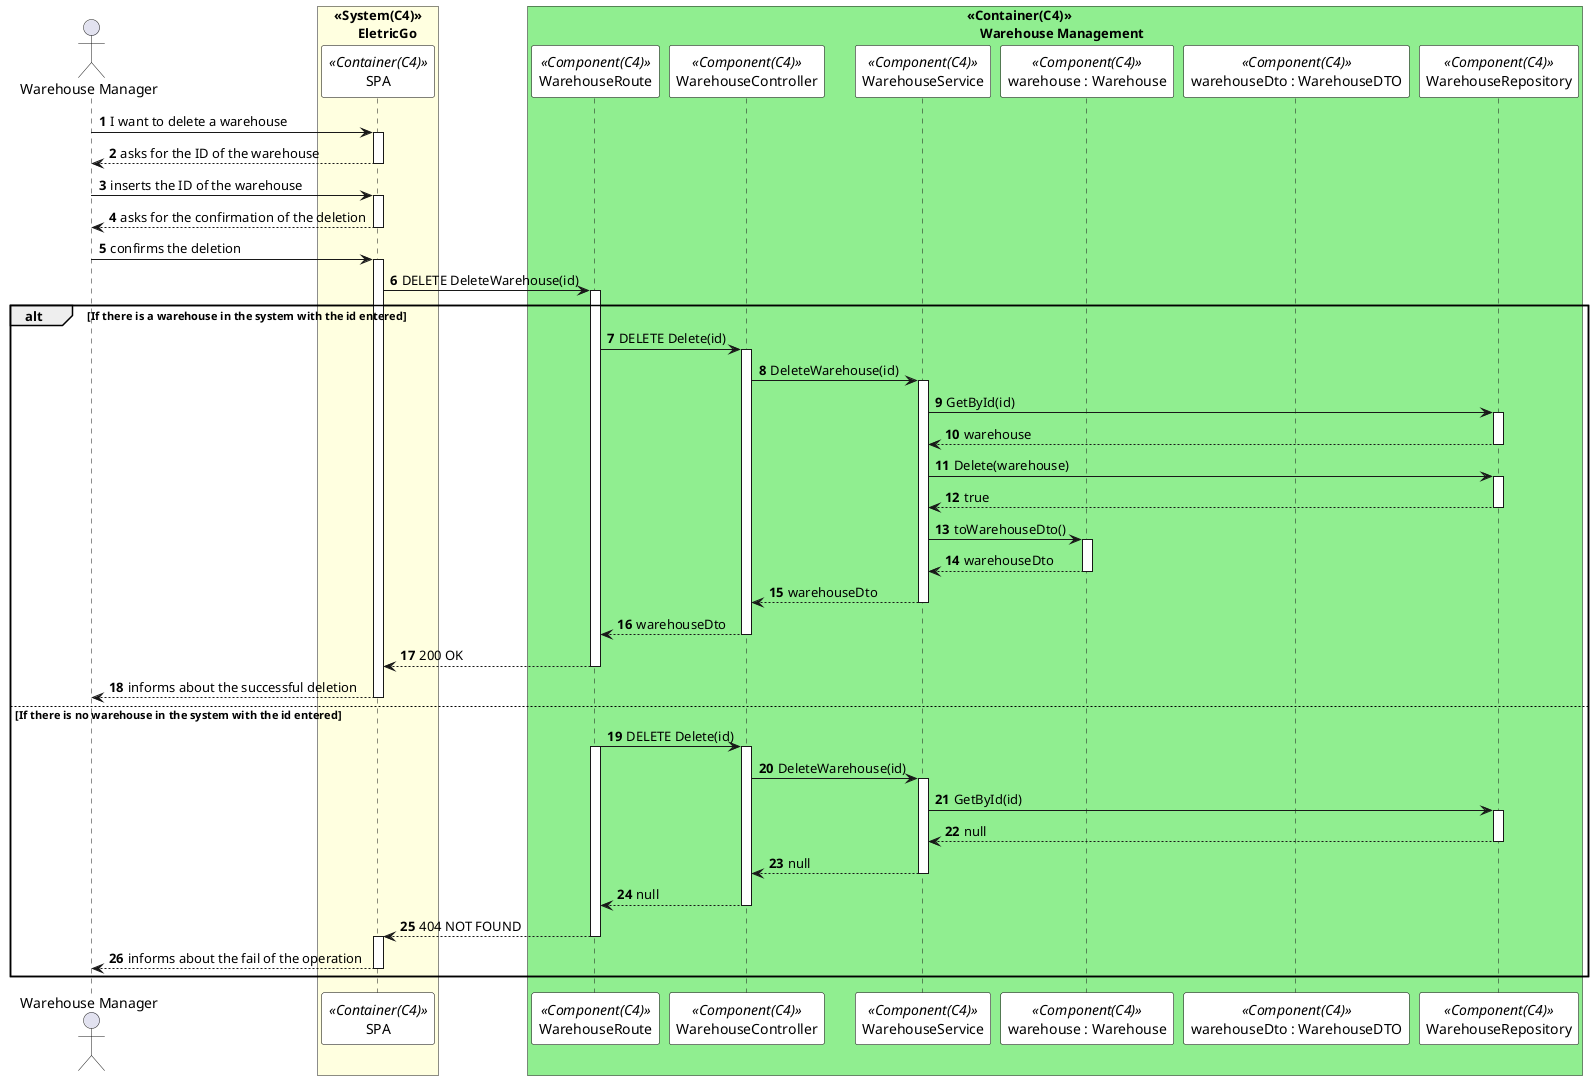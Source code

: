 @startuml
autonumber

skinparam sequence {
ParticipantBorderColor black
ParticipantBackgroundColor white
}

actor "Warehouse Manager" as admin
box "<<System(C4)>>\n       EletricGo" #LightYellow
participant SPA as ui <<Container(C4)>>
box "<<Container(C4)>>\n    Warehouse Management" #LightGreen
participant WarehouseRoute as  WM <<Component(C4)>>
participant WarehouseController as  CTL <<Component(C4)>>
participant WarehouseService as  SV <<Component(C4)>>
participant "warehouse : Warehouse" as  W <<Component(C4)>>
participant "warehouseDto : WarehouseDTO" as  DTO <<Component(C4)>>
participant WarehouseRepository as  WR <<Component(C4)>>
end box
end box 
admin -> ui: I want to delete a warehouse
activate ui

ui --> admin: asks for the ID of the warehouse
deactivate ui

admin -> ui: inserts the ID of the warehouse
activate ui

ui --> admin: asks for the confirmation of the deletion
deactivate ui


admin -> ui: confirms the deletion
activate ui

ui -> WM : DELETE DeleteWarehouse(id)
activate WM
alt If there is a warehouse in the system with the id entered

WM -> CTL : DELETE Delete(id)
activate CTL
CTL -> SV : DeleteWarehouse(id)
activate SV 
SV -> WR : GetById(id)
activate WR 
WR --> SV : warehouse
deactivate WR
SV -> WR : Delete(warehouse)
activate WR

WR --> SV : true 
deactivate WR

SV -> W : toWarehouseDto()
activate W
W--> SV : warehouseDto
deactivate W
SV --> CTL : warehouseDto
deactivate SV
CTL --> WM : warehouseDto
deactivate CTL
WM --> ui : 200 OK 
deactivate WM
ui --> admin: informs about the successful deletion
deactivate ui

else If there is no warehouse in the system with the id entered

WM -> CTL : DELETE Delete(id)
activate WM
activate CTL
CTL -> SV : DeleteWarehouse(id)
activate SV 
SV -> WR : GetById(id)
activate WR 
WR --> SV : null
deactivate WR

SV --> CTL : null
deactivate SV
CTL --> WM : null
deactivate CTL

WM --> ui : 404 NOT FOUND 
deactivate WM
activate ui

ui --> admin : informs about the fail of the operation

deactivate ui


end 

deactivate admin
@enduml